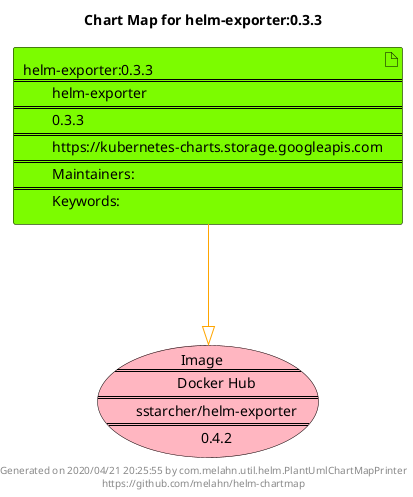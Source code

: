 @startuml
skinparam linetype ortho
skinparam backgroundColor white
skinparam usecaseBorderColor black
skinparam usecaseArrowColor LightSlateGray
skinparam artifactBorderColor black
skinparam artifactArrowColor LightSlateGray

title Chart Map for helm-exporter:0.3.3

'There is one referenced Helm Chart
artifact "helm-exporter:0.3.3\n====\n\thelm-exporter\n====\n\t0.3.3\n====\n\thttps://kubernetes-charts.storage.googleapis.com\n====\n\tMaintainers: \n====\n\tKeywords: " as helm_exporter_0_3_3 #LawnGreen

'There is one referenced Docker Image
usecase "Image\n====\n\tDocker Hub\n====\n\tsstarcher/helm-exporter\n====\n\t0.4.2" as sstarcher_helm_exporter_0_4_2 #LightPink

'Chart Dependencies
helm_exporter_0_3_3--[#orange]-|>sstarcher_helm_exporter_0_4_2

center footer Generated on 2020/04/21 20:25:55 by com.melahn.util.helm.PlantUmlChartMapPrinter\nhttps://github.com/melahn/helm-chartmap
@enduml
